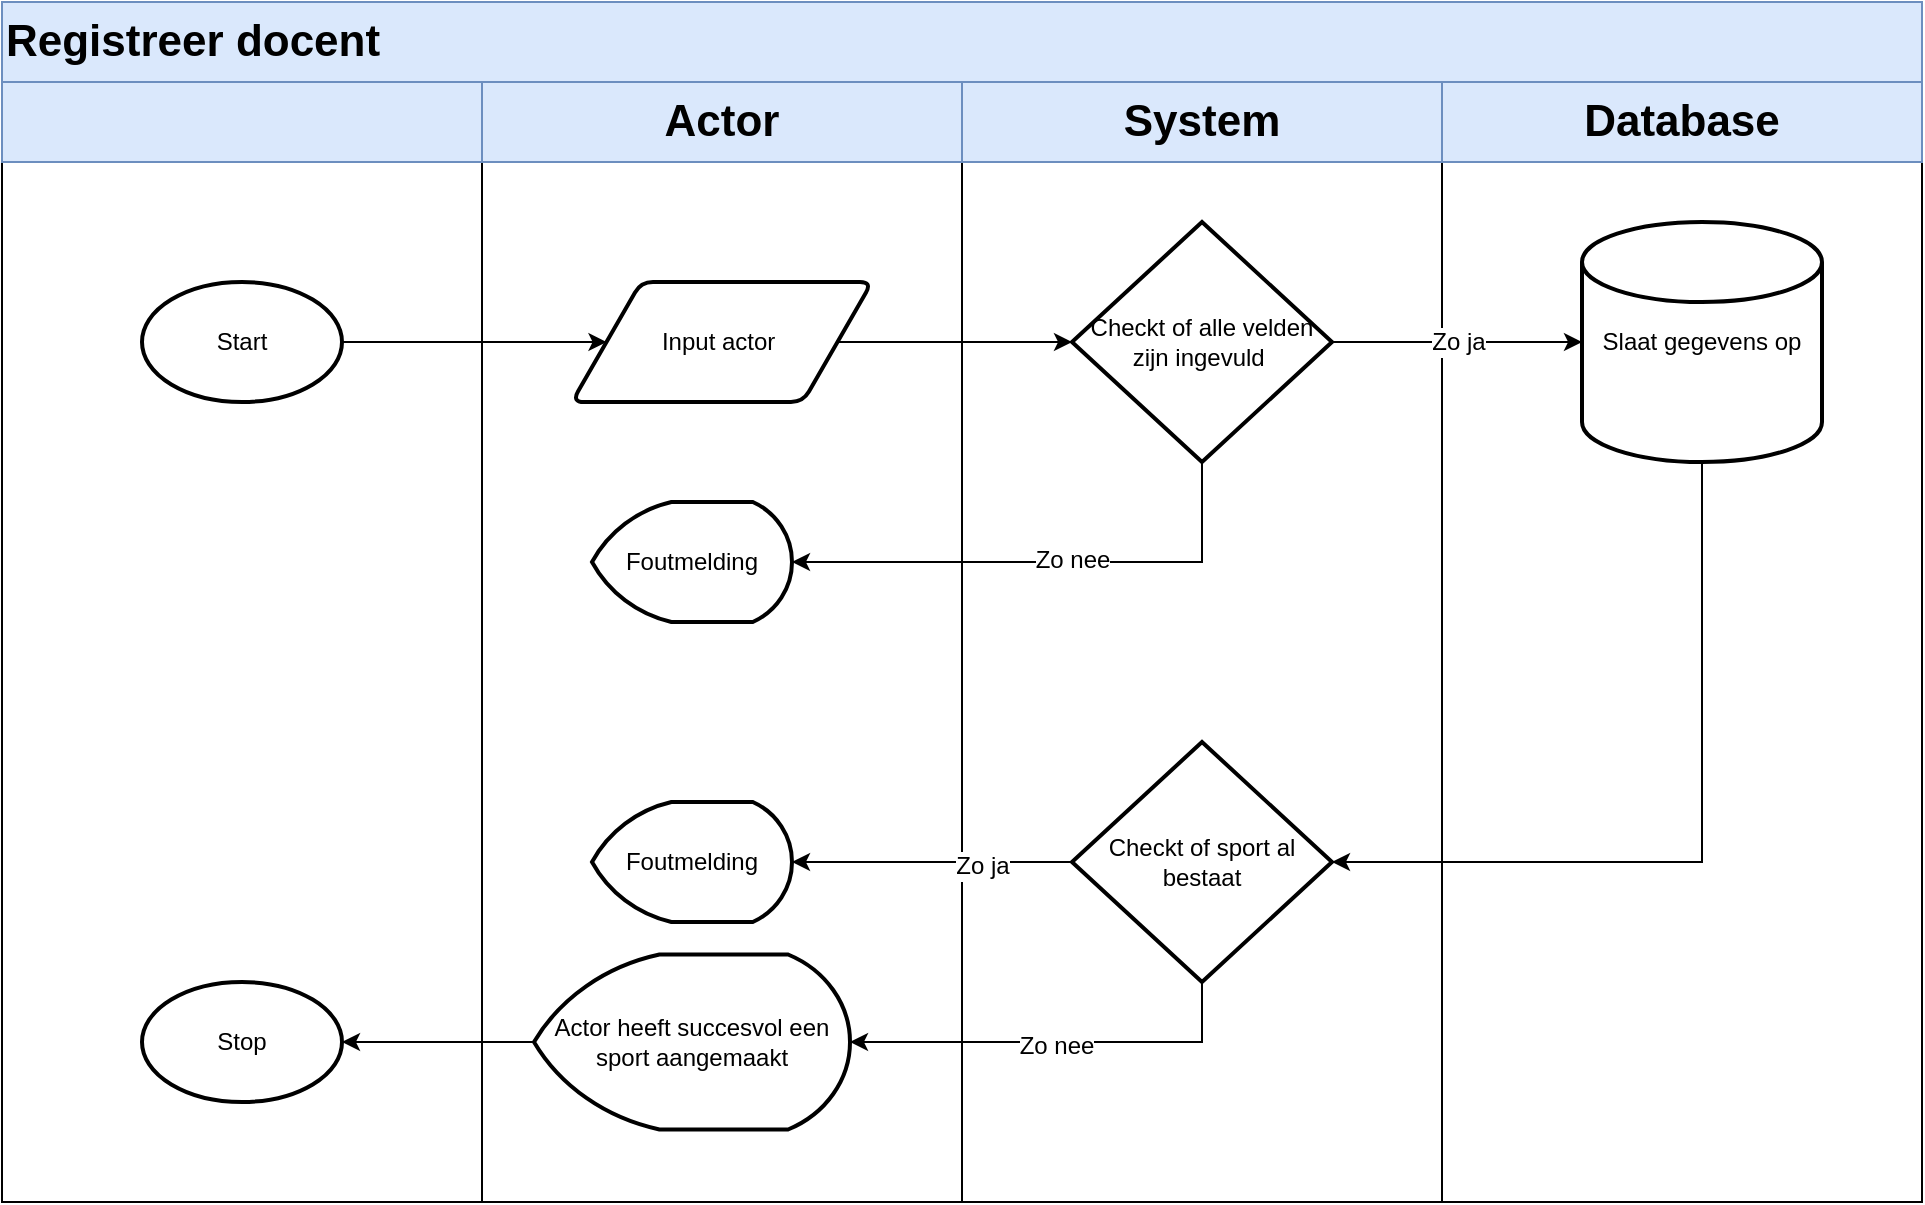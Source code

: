 <mxfile version="16.4.0" type="device"><diagram id="5wha3VJ2Y9wwSFBt2fBN" name="Page-1"><mxGraphModel dx="1182" dy="827" grid="1" gridSize="10" guides="1" tooltips="1" connect="1" arrows="1" fold="1" page="1" pageScale="1" pageWidth="850" pageHeight="1100" math="0" shadow="0"><root><mxCell id="0"/><mxCell id="1" parent="0"/><mxCell id="wPvObzL7e-PKHVEwDsZD-1" value="&lt;span style=&quot;color: rgba(0 , 0 , 0 , 0) ; font-family: monospace ; font-size: 0px&quot;&gt;%3CmxGraphModel%3E%3Croot%3E%3CmxCell%20id%3D%220%22%2F%3E%3CmxCell%20id%3D%221%22%20parent%3D%220%22%2F%3E%3CmxCell%20id%3D%222%22%20value%3D%22%22%20style%3D%22rounded%3D0%3BwhiteSpace%3Dwrap%3Bhtml%3D1%3B%22%20vertex%3D%221%22%20parent%3D%221%22%3E%3CmxGeometry%20x%3D%2280%22%20y%3D%22240%22%20width%3D%22240%22%20height%3D%22520%22%20as%3D%22geometry%22%2F%3E%3C%2FmxCell%3E%3C%2Froot%3E%3C%2FmxGraphModel%3E&lt;/span&gt;" style="rounded=0;whiteSpace=wrap;html=1;" parent="1" vertex="1"><mxGeometry x="80" y="240" width="240" height="520" as="geometry"/></mxCell><mxCell id="wPvObzL7e-PKHVEwDsZD-2" value="&lt;span style=&quot;color: rgba(0 , 0 , 0 , 0) ; font-family: monospace ; font-size: 0px&quot;&gt;%3CmxGraphModel%3E%3Croot%3E%3CmxCell%20id%3D%220%22%2F%3E%3CmxCell%20id%3D%221%22%20parent%3D%220%22%2F%3E%3CmxCell%20id%3D%222%22%20value%3D%22%22%20style%3D%22rounded%3D0%3BwhiteSpace%3Dwrap%3Bhtml%3D1%3B%22%20vertex%3D%221%22%20parent%3D%221%22%3E%3CmxGeometry%20x%3D%2280%22%20y%3D%22240%22%20width%3D%22240%22%20height%3D%22520%22%20as%3D%22geometry%22%2F%3E%3C%2FmxCell%3E%3C%2Froot%3E%3C%2FmxGraphModel%3E&lt;/span&gt;" style="rounded=0;whiteSpace=wrap;html=1;" parent="1" vertex="1"><mxGeometry x="320" y="240" width="240" height="520" as="geometry"/></mxCell><mxCell id="wPvObzL7e-PKHVEwDsZD-3" value="&lt;span style=&quot;color: rgba(0 , 0 , 0 , 0) ; font-family: monospace ; font-size: 0px&quot;&gt;%3CmxGraphModel%3E%3Croot%3E%3CmxCell%20id%3D%220%22%2F%3E%3CmxCell%20id%3D%221%22%20parent%3D%220%22%2F%3E%3CmxCell%20id%3D%222%22%20value%3D%22%22%20style%3D%22rounded%3D0%3BwhiteSpace%3Dwrap%3Bhtml%3D1%3B%22%20vertex%3D%221%22%20parent%3D%221%22%3E%3CmxGeometry%20x%3D%2280%22%20y%3D%22240%22%20width%3D%22240%22%20height%3D%22520%22%20as%3D%22geometry%22%2F%3E%3C%2FmxCell%3E%3C%2Froot%3E%3C%2FmxGraphModel%3E&lt;/span&gt;" style="rounded=0;whiteSpace=wrap;html=1;" parent="1" vertex="1"><mxGeometry x="560" y="240" width="240" height="520" as="geometry"/></mxCell><mxCell id="wPvObzL7e-PKHVEwDsZD-4" value="&lt;span style=&quot;color: rgba(0 , 0 , 0 , 0) ; font-family: monospace ; font-size: 0px&quot;&gt;%3CmxGraphModel%3E%3Croot%3E%3CmxCell%20id%3D%220%22%2F%3E%3CmxCell%20id%3D%221%22%20parent%3D%220%22%2F%3E%3CmxCell%20id%3D%222%22%20value%3D%22%22%20style%3D%22rounded%3D0%3BwhiteSpace%3Dwrap%3Bhtml%3D1%3B%22%20vertex%3D%221%22%20parent%3D%221%22%3E%3CmxGeometry%20x%3D%2280%22%20y%3D%22240%22%20width%3D%22240%22%20height%3D%22520%22%20as%3D%22geometry%22%2F%3E%3C%2FmxCell%3E%3C%2Froot%3E%3C%2FmxGraphModel%3E&lt;/span&gt;" style="rounded=0;whiteSpace=wrap;html=1;" parent="1" vertex="1"><mxGeometry x="800" y="240" width="240" height="520" as="geometry"/></mxCell><mxCell id="wPvObzL7e-PKHVEwDsZD-5" value="" style="rounded=0;whiteSpace=wrap;html=1;fillColor=#dae8fc;strokeColor=#6c8ebf;" parent="1" vertex="1"><mxGeometry x="80" y="200" width="960" height="40" as="geometry"/></mxCell><mxCell id="wPvObzL7e-PKHVEwDsZD-6" value="&lt;span style=&quot;font-size: 22px&quot;&gt;&lt;b&gt;Registreer docent&lt;/b&gt;&lt;/span&gt;" style="rounded=0;whiteSpace=wrap;html=1;fillColor=#dae8fc;strokeColor=#6c8ebf;align=left;" parent="1" vertex="1"><mxGeometry x="80" y="160" width="960" height="40" as="geometry"/></mxCell><mxCell id="wPvObzL7e-PKHVEwDsZD-7" value="" style="rounded=0;whiteSpace=wrap;html=1;fillColor=#dae8fc;strokeColor=#6c8ebf;" parent="1" vertex="1"><mxGeometry x="80" y="200" width="240" height="40" as="geometry"/></mxCell><mxCell id="wPvObzL7e-PKHVEwDsZD-8" value="&lt;b&gt;&lt;font style=&quot;font-size: 22px&quot;&gt;Actor&lt;/font&gt;&lt;/b&gt;" style="rounded=0;whiteSpace=wrap;html=1;fillColor=#dae8fc;strokeColor=#6c8ebf;" parent="1" vertex="1"><mxGeometry x="320" y="200" width="240" height="40" as="geometry"/></mxCell><mxCell id="wPvObzL7e-PKHVEwDsZD-9" value="&lt;b&gt;&lt;font style=&quot;font-size: 22px&quot;&gt;System&lt;/font&gt;&lt;/b&gt;" style="rounded=0;whiteSpace=wrap;html=1;fillColor=#dae8fc;strokeColor=#6c8ebf;" parent="1" vertex="1"><mxGeometry x="560" y="200" width="240" height="40" as="geometry"/></mxCell><mxCell id="wPvObzL7e-PKHVEwDsZD-14" value="&lt;b&gt;Database&lt;/b&gt;" style="rounded=0;whiteSpace=wrap;html=1;fontSize=22;fillColor=#dae8fc;strokeColor=#6c8ebf;" parent="1" vertex="1"><mxGeometry x="800" y="200" width="240" height="40" as="geometry"/></mxCell><mxCell id="wPvObzL7e-PKHVEwDsZD-22" style="edgeStyle=orthogonalEdgeStyle;rounded=0;orthogonalLoop=1;jettySize=auto;html=1;entryX=0;entryY=0.5;entryDx=0;entryDy=0;fontSize=12;" parent="1" source="wPvObzL7e-PKHVEwDsZD-20" target="wPvObzL7e-PKHVEwDsZD-21" edge="1"><mxGeometry relative="1" as="geometry"/></mxCell><mxCell id="wPvObzL7e-PKHVEwDsZD-20" value="Start" style="strokeWidth=2;html=1;shape=mxgraph.flowchart.start_1;whiteSpace=wrap;fontSize=12;" parent="1" vertex="1"><mxGeometry x="150" y="300" width="100" height="60" as="geometry"/></mxCell><mxCell id="wPvObzL7e-PKHVEwDsZD-24" style="edgeStyle=orthogonalEdgeStyle;rounded=0;orthogonalLoop=1;jettySize=auto;html=1;exitX=1;exitY=0.5;exitDx=0;exitDy=0;fontSize=12;" parent="1" source="wPvObzL7e-PKHVEwDsZD-21" target="wPvObzL7e-PKHVEwDsZD-23" edge="1"><mxGeometry relative="1" as="geometry"/></mxCell><mxCell id="wPvObzL7e-PKHVEwDsZD-21" value="Input actor&amp;nbsp;" style="shape=parallelogram;html=1;strokeWidth=2;perimeter=parallelogramPerimeter;whiteSpace=wrap;rounded=1;arcSize=12;size=0.23;fontSize=12;" parent="1" vertex="1"><mxGeometry x="365" y="300" width="150" height="60" as="geometry"/></mxCell><mxCell id="wPvObzL7e-PKHVEwDsZD-26" value="Zo ja" style="edgeStyle=orthogonalEdgeStyle;rounded=0;orthogonalLoop=1;jettySize=auto;html=1;exitX=1;exitY=0.5;exitDx=0;exitDy=0;exitPerimeter=0;fontSize=12;" parent="1" source="wPvObzL7e-PKHVEwDsZD-23" target="wPvObzL7e-PKHVEwDsZD-25" edge="1"><mxGeometry relative="1" as="geometry"/></mxCell><mxCell id="wPvObzL7e-PKHVEwDsZD-29" style="edgeStyle=orthogonalEdgeStyle;rounded=0;orthogonalLoop=1;jettySize=auto;html=1;exitX=0.5;exitY=1;exitDx=0;exitDy=0;exitPerimeter=0;entryX=1;entryY=0.5;entryDx=0;entryDy=0;entryPerimeter=0;fontSize=12;" parent="1" source="wPvObzL7e-PKHVEwDsZD-23" target="wPvObzL7e-PKHVEwDsZD-27" edge="1"><mxGeometry relative="1" as="geometry"/></mxCell><mxCell id="wPvObzL7e-PKHVEwDsZD-30" value="Zo nee" style="edgeLabel;html=1;align=center;verticalAlign=middle;resizable=0;points=[];fontSize=12;" parent="wPvObzL7e-PKHVEwDsZD-29" vertex="1" connectable="0"><mxGeometry x="-0.098" y="-1" relative="1" as="geometry"><mxPoint as="offset"/></mxGeometry></mxCell><mxCell id="wPvObzL7e-PKHVEwDsZD-23" value="Checkt of alle velden zijn ingevuld&amp;nbsp;" style="strokeWidth=2;html=1;shape=mxgraph.flowchart.decision;whiteSpace=wrap;fontSize=12;" parent="1" vertex="1"><mxGeometry x="615" y="270" width="130" height="120" as="geometry"/></mxCell><mxCell id="wPvObzL7e-PKHVEwDsZD-32" style="edgeStyle=orthogonalEdgeStyle;rounded=0;orthogonalLoop=1;jettySize=auto;html=1;exitX=0.5;exitY=1;exitDx=0;exitDy=0;exitPerimeter=0;fontSize=12;" parent="1" source="wPvObzL7e-PKHVEwDsZD-25" target="wPvObzL7e-PKHVEwDsZD-31" edge="1"><mxGeometry relative="1" as="geometry"><Array as="points"><mxPoint x="930" y="590"/></Array></mxGeometry></mxCell><mxCell id="wPvObzL7e-PKHVEwDsZD-25" value="Slaat gegevens op" style="strokeWidth=2;html=1;shape=mxgraph.flowchart.database;whiteSpace=wrap;fontSize=12;" parent="1" vertex="1"><mxGeometry x="870" y="270" width="120" height="120" as="geometry"/></mxCell><mxCell id="wPvObzL7e-PKHVEwDsZD-27" value="Foutmelding" style="strokeWidth=2;html=1;shape=mxgraph.flowchart.display;whiteSpace=wrap;fontSize=12;" parent="1" vertex="1"><mxGeometry x="375" y="410" width="100" height="60" as="geometry"/></mxCell><mxCell id="wPvObzL7e-PKHVEwDsZD-35" style="edgeStyle=orthogonalEdgeStyle;rounded=0;orthogonalLoop=1;jettySize=auto;html=1;exitX=0;exitY=0.5;exitDx=0;exitDy=0;exitPerimeter=0;fontSize=12;" parent="1" source="wPvObzL7e-PKHVEwDsZD-31" target="wPvObzL7e-PKHVEwDsZD-34" edge="1"><mxGeometry relative="1" as="geometry"/></mxCell><mxCell id="wPvObzL7e-PKHVEwDsZD-42" value="Zo ja" style="edgeLabel;html=1;align=center;verticalAlign=middle;resizable=0;points=[];fontSize=12;" parent="wPvObzL7e-PKHVEwDsZD-35" vertex="1" connectable="0"><mxGeometry x="-0.357" y="2" relative="1" as="geometry"><mxPoint as="offset"/></mxGeometry></mxCell><mxCell id="wPvObzL7e-PKHVEwDsZD-37" style="edgeStyle=orthogonalEdgeStyle;rounded=0;orthogonalLoop=1;jettySize=auto;html=1;exitX=0.5;exitY=1;exitDx=0;exitDy=0;exitPerimeter=0;fontSize=12;" parent="1" source="wPvObzL7e-PKHVEwDsZD-31" target="wPvObzL7e-PKHVEwDsZD-36" edge="1"><mxGeometry relative="1" as="geometry"><Array as="points"><mxPoint x="680" y="680"/></Array></mxGeometry></mxCell><mxCell id="wPvObzL7e-PKHVEwDsZD-41" value="Zo nee" style="edgeLabel;html=1;align=center;verticalAlign=middle;resizable=0;points=[];fontSize=12;" parent="wPvObzL7e-PKHVEwDsZD-37" vertex="1" connectable="0"><mxGeometry y="2" relative="1" as="geometry"><mxPoint as="offset"/></mxGeometry></mxCell><mxCell id="wPvObzL7e-PKHVEwDsZD-31" value="Checkt of sport al bestaat" style="strokeWidth=2;html=1;shape=mxgraph.flowchart.decision;whiteSpace=wrap;fontSize=12;" parent="1" vertex="1"><mxGeometry x="615" y="530" width="130" height="120" as="geometry"/></mxCell><mxCell id="wPvObzL7e-PKHVEwDsZD-34" value="Foutmelding" style="strokeWidth=2;html=1;shape=mxgraph.flowchart.display;whiteSpace=wrap;fontSize=12;" parent="1" vertex="1"><mxGeometry x="375" y="560" width="100" height="60" as="geometry"/></mxCell><mxCell id="wPvObzL7e-PKHVEwDsZD-40" style="edgeStyle=orthogonalEdgeStyle;rounded=0;orthogonalLoop=1;jettySize=auto;html=1;exitX=0;exitY=0.5;exitDx=0;exitDy=0;exitPerimeter=0;fontSize=12;" parent="1" source="wPvObzL7e-PKHVEwDsZD-36" target="wPvObzL7e-PKHVEwDsZD-39" edge="1"><mxGeometry relative="1" as="geometry"/></mxCell><mxCell id="wPvObzL7e-PKHVEwDsZD-36" value="Actor heeft succesvol een sport aangemaakt" style="strokeWidth=2;html=1;shape=mxgraph.flowchart.display;whiteSpace=wrap;fontSize=12;" parent="1" vertex="1"><mxGeometry x="346" y="636.25" width="158" height="87.5" as="geometry"/></mxCell><mxCell id="wPvObzL7e-PKHVEwDsZD-39" value="Stop" style="strokeWidth=2;html=1;shape=mxgraph.flowchart.start_1;whiteSpace=wrap;fontSize=12;" parent="1" vertex="1"><mxGeometry x="150" y="650" width="100" height="60" as="geometry"/></mxCell></root></mxGraphModel></diagram></mxfile>